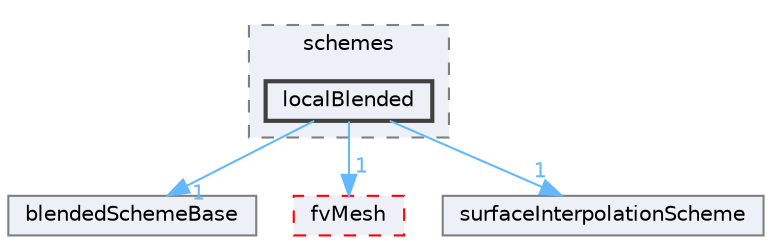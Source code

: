 digraph "src/finiteVolume/interpolation/surfaceInterpolation/schemes/localBlended"
{
 // LATEX_PDF_SIZE
  bgcolor="transparent";
  edge [fontname=Helvetica,fontsize=10,labelfontname=Helvetica,labelfontsize=10];
  node [fontname=Helvetica,fontsize=10,shape=box,height=0.2,width=0.4];
  compound=true
  subgraph clusterdir_deb7d71175aa940c147966c547ebcb7e {
    graph [ bgcolor="#edf0f7", pencolor="grey50", label="schemes", fontname=Helvetica,fontsize=10 style="filled,dashed", URL="dir_deb7d71175aa940c147966c547ebcb7e.html",tooltip=""]
  dir_72771d86e3c0e895e91a5c354fd3df1e [label="localBlended", fillcolor="#edf0f7", color="grey25", style="filled,bold", URL="dir_72771d86e3c0e895e91a5c354fd3df1e.html",tooltip=""];
  }
  dir_12a067b830ecef67be6217f1ffe5344c [label="blendedSchemeBase", fillcolor="#edf0f7", color="grey50", style="filled", URL="dir_12a067b830ecef67be6217f1ffe5344c.html",tooltip=""];
  dir_c382fa095c9c33d8673c0dd60aaef275 [label="fvMesh", fillcolor="#edf0f7", color="red", style="filled,dashed", URL="dir_c382fa095c9c33d8673c0dd60aaef275.html",tooltip=""];
  dir_19d3b1afd53ea5e65e1bc53b79dacb85 [label="surfaceInterpolationScheme", fillcolor="#edf0f7", color="grey50", style="filled", URL="dir_19d3b1afd53ea5e65e1bc53b79dacb85.html",tooltip=""];
  dir_72771d86e3c0e895e91a5c354fd3df1e->dir_12a067b830ecef67be6217f1ffe5344c [headlabel="1", labeldistance=1.5 headhref="dir_002249_000291.html" href="dir_002249_000291.html" color="steelblue1" fontcolor="steelblue1"];
  dir_72771d86e3c0e895e91a5c354fd3df1e->dir_19d3b1afd53ea5e65e1bc53b79dacb85 [headlabel="1", labeldistance=1.5 headhref="dir_002249_003849.html" href="dir_002249_003849.html" color="steelblue1" fontcolor="steelblue1"];
  dir_72771d86e3c0e895e91a5c354fd3df1e->dir_c382fa095c9c33d8673c0dd60aaef275 [headlabel="1", labeldistance=1.5 headhref="dir_002249_001544.html" href="dir_002249_001544.html" color="steelblue1" fontcolor="steelblue1"];
}
